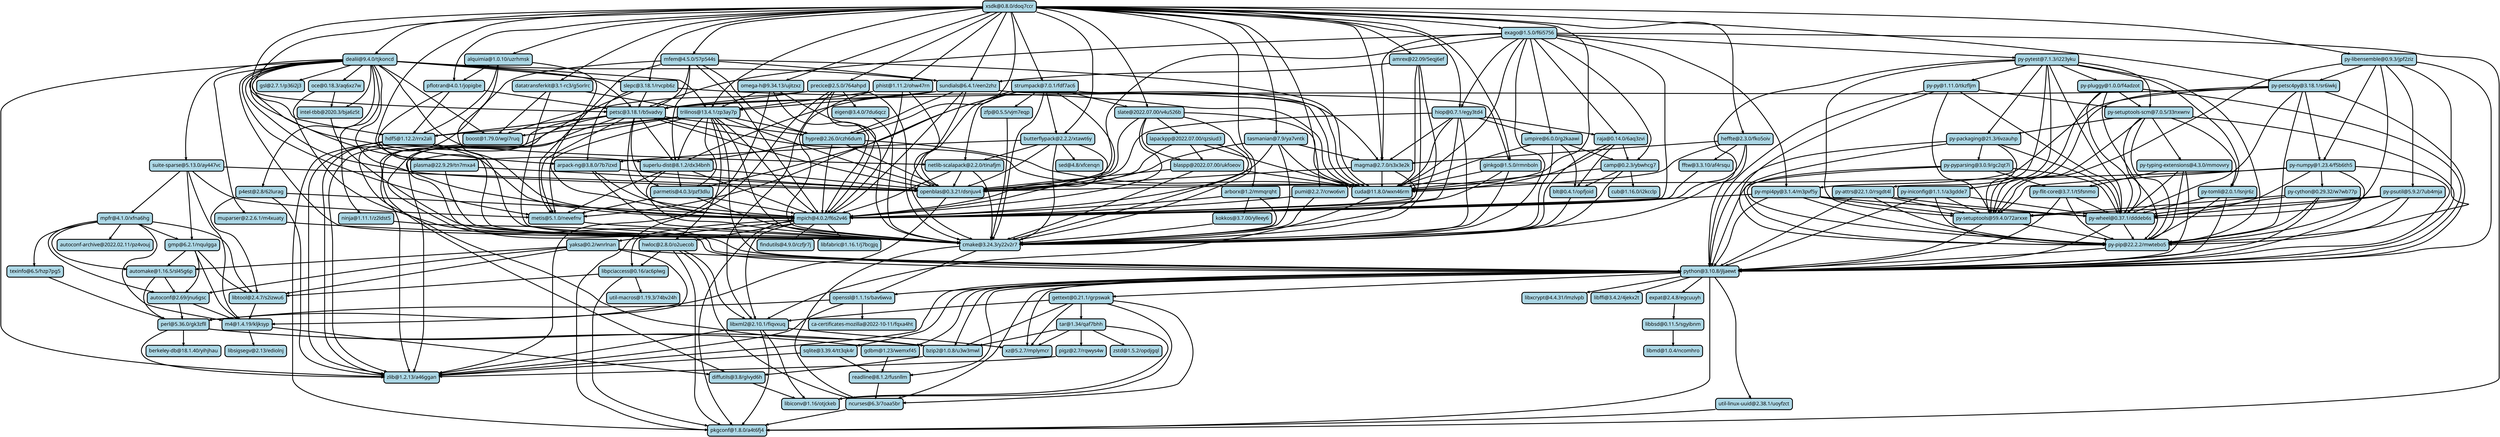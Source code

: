 digraph G {
  labelloc = "b"
  rankdir = "TB"
  ranksep = "1"
  edge[
     penwidth=4  ]
  node[
     fontname=Monaco,
     penwidth=4,
     fontsize=24,
     margin=.2,
     shape=box,
     fillcolor=lightblue,
     style="rounded,filled"  ]

  "otjckeb57x4kphyodzcouxvqokji7gqd" [label="libiconv@1.16/otjckeb"]
  "egcuuyhcb6nhpl5tuqjwkarlam65ge3z" [label="expat@2.4.8/egcuuyh"]
  "m4xuatyfdrpofs4wq3eft2vxpwsvjs2l" [label="muparser@2.2.6.1/m4xuaty"]
  "ediolnjmkhihzu6dyjds57k3uc4lj2kb" [label="libsigsegv@2.13/ediolnj"]
  "tjkoncdmyc67hpfqdtdawghvkrtkelgd" [label="dealii@9.4.0/tjkoncd"]
  "rqwys4wwauh6f5fqnz67y3treqmkhkg7" [label="pigz@2.7/rqwys4w"]
  "tinafjm2rusr4w4pcpg7mysnjhofdkqf" [label="netlib-scalapack@2.2.0/tinafjm"]
  "af4rsqucconwdofipwlh6h5fkykbqtln" [label="fftw@3.3.10/af4rsqu"]
  "s2izwu6g7etsqh45jaddgkcyucerak7n" [label="libtool@2.4.7/s2izwu6"]
  "grpswakp3ib2x7y57evlyf6vyaictb2n" [label="gettext@0.21.1/grpswak"]
  "f4adzottvwqtk2ifx52ltqjjzs3kop3h" [label="py-pluggy@1.0.0/f4adzot"]
  "wemxf45obilm6zaynstailpydcdn7uwk" [label="gdbm@1.23/wemxf45"]
  "ohw47rnijcs7x35ca62uv3xxif5djogk" [label="phist@1.11.2/ohw47rn"]
  "dddeb6san2737ivaar5xi7pxrfdpirvi" [label="py-wheel@0.37.1/dddeb6s"]
  "sgyibnmuf52j3wfk4fdy7mkj4siejp2e" [label="libbsd@0.11.5/sgyibnm"]
  "dsnjuv4ktvsdwq7c62rmiswqjagxfv6p" [label="openblas@0.3.21/dsnjuv4"]
  "nqulggaq5fv3rjuevdjtmuob6k6ss2z4" [label="gmp@6.2.1/nqulgga"]
  "sr6iwkjkbzs3laxhym3u76tsmtqnxhyf" [label="py-petsc4py@3.18.1/sr6iwkj"]
  "u3w3mwljstbs3ggbnwuthjdbptt4lkkj" [label="bzip2@1.0.8/u3w3mwl"]
  "qzsiud3mvyw5ukq5xpzeesiuziu4kxbc" [label="lapackpp@2022.07.00/qzsiud3"]
  "gc2qt7irvmrcdhr6y6itrnddr6uia5zx" [label="py-pyparsing@3.0.9/gc2qt7i"]
  "xfcenqnhhuzanjm2t7dlmc7nvk2geztv" [label="sed@4.8/xfcenqn"]
  "pzf3dluwsnfgo4iia6aduc4n4xvv3b2p" [label="parmetis@4.0.3/pzf3dlu"]
  "hzp7pg54gnzk72z7syvsbnpqjhwq7vfe" [label="texinfo@6.5/hzp7pg5"]
  "o2uecobqurq6sdqy2zuyymbjspeom2xm" [label="hwloc@2.8.0/o2uecob"]
  "pz4voujia55wj3b4dutl3jisaumhgkjh" [label="autoconf-archive@2022.02.11/pz4vouj"]
  "jnu6gsc46gmxpi7kke4utxxpi62pzeqc" [label="autoconf@2.69/jnu6gsc"]
  "fqxa4htuwr3eeri2lh7aexmupn2wy47w" [label="ca-certificates-mozilla@2022-10-11/fqxa4ht"]
  "57p544swnyxl54vqlkb3ptnhs2cn56sz" [label="mfem@4.5.0/57p544s"]
  "7ub4mjaasreq7xxujda2ycbu5e44t65n" [label="py-psutil@5.9.2/7ub4mja"]
  "bav6wvaolfadng2fvv7hhzbljy3nkf2q" [label="openssl@1.1.1s/bav6wva"]
  "zp3ay7p4no5hlc4w3ieg33zdppi3qowk" [label="trilinos@13.4.1/zp3ay7p"]
  "fdf7ac6ex6ow7yoofrhghhnny2yenct5" [label="strumpack@7.0.1/fdf7ac6"]
  "lsnjr6zfwvbpstaw3qv5wwf2aqv5r3b7" [label="py-tomli@2.0.1/lsnjr6z"]
  "7b7izxdhmob5orle24koyfztwmf6syna" [label="arpack-ng@3.8.0/7b7izxd"]
  "mmqrqhtw2t7pqy4cocwq2gjmwwz2uiim" [label="arborx@1.2/mmqrqht"]
  "f6s2v46jxmccgxcua42jo3rhm75nlstk" [label="mpich@4.0.2/f6s2v46"]
  "ay447vcv5h2ok55bvqszwn3fu536vwdr" [label="suite-sparse@5.13.0/ay447vc"]
  "7oaa5brgnainifpmwgay44otgv2h7jgx" [label="ncurses@6.3/7oaa5br"]
  "uoyfzctehenkcu52wzz7uzf2ukivnqxv" [label="util-linux-uuid@2.38.1/uoyfzct"]
  "y22v2r7feijbxjl3p5q7ynawswelto5g" [label="cmake@3.24.3/y22v2r7"]
  "mwtebo5hd7fig5dnkckvwyswvypgnoks" [label="py-pip@22.2.2/mwtebo5"]
  "gk3zfllofarhfyl2tqpp7btnd75nsq3g" [label="perl@5.36.0/gk3zfll"]
  "tkzfljmpvzgeneoevvzmkayvqqkifzv5" [label="py-py@1.11.0/tkzfljm"]
  "aq6xz7wxhfkgoex77zebnwdi5hlqfdzy" [label="oce@0.18.3/aq6xz7w"]
  "tn7mxa4ogga22r5pdkfkwxyf76c2274d" [label="plasma@22.9.29/tn7mxa4"]
  "jpf2zizn4umn4d44qjs7bj2z6ilfos7v" [label="py-libensemble@0.9.3/jpf2ziz"]
  "glvyd6hysy52vm7wcyucdhus4ry7zyh2" [label="diffutils@3.8/glvyd6h"]
  "m3pvf5ygjrdmqxjip5bleeuir67vwq46" [label="py-mpi4py@3.1.4/m3pvf5y"]
  "egy3td4qx4qnsbwir5yvazxkkqjgpwua" [label="hiop@0.7.1/egy3td4"]
  "g2kaawi3ieg4om6o5k327yo3dhtz3t7k" [label="umpire@6.0.0/g2kaawi"]
  "czfjr7jgjicrl666e3ib2fnth24vocm6" [label="findutils@4.9.0/czfjr7j"]
  "crwo6vn7gqzyckv7eyhhzp5lqxhwvkk7" [label="pumi@2.2.7/crwo6vn"]
  "i2kcclpxngwq76jfz5e43pjhkgaczaie" [label="cub@1.16.0/i2kcclp"]
  "tt3qk4rghpm23a5pyxdzo5az3wrp5dqn" [label="sqlite@3.39.4/tt3qk4r"]
  "v4u526bavthnegryyn6kt5mdftcgw6ac" [label="slate@2022.07.00/v4u526b"]
  "dx34bnhnkyprue5horheiy6q2xsqghyb" [label="superlu-dist@8.1.2/dx34bnh"]
  "a4t6fj4gvhmcgfzwwrmcpwg6r3oanozn" [label="pkgconf@1.8.0/a4t6fj4"]
  "6vzauhpn2kjzcmsgfulntxk57uvlvtl5" [label="py-packaging@21.3/6vzauhp"]
  "33nxwnvlmrmn3jg7q6qu7v2h4ycroohp" [label="py-setuptools-scm@7.0.5/33nxwnv"]
  "b5vadvygp6kekfotwyl4vdprxg4dnj2c" [label="petsc@3.18.1/b5vadvy"]
  "764ahpdceshnoxtyenbbdbl4povllikq" [label="precice@2.5.0/764ahpd"]
  "rvcpb6zauu5hvv6s7xxvsopiu5wmnmzt" [label="slepc@3.18.1/rvcpb6z"]
  "ya7vntkdnuxbprkfcz4urkgui4xdffeh" [label="tasmanian@7.9/ya7vntk"]
  "jopigbeftywi6sm7hhddwyt5bhxcij57" [label="pflotran@4.0.1/jopigbe"]
  "6aq3zvi6fpth2c4f5mbg6g3lcpkamogb" [label="raja@0.14.0/6aq3zvi"]
  "uzrhmskstadvcilyhn3f3nbr7itgwyd2" [label="alquimia@1.0.10/uzrhmsk"]
  "62luragpe4lr75gpv5gmsphts57xe3ws" [label="p4est@2.8/62lurag"]
  "ncomhrodpdul4dm64o6b7426fhmc2u64" [label="libmd@1.0.4/ncomhro"]
  "czh6dumnozhir7hl3qygoemgtnovg2u3" [label="hypre@2.26.0/czh6dum"]
  "f6i5756gboxgaiajtwynq2y6kfcsl7qy" [label="exago@1.5.0/f6i5756"]
  "opfjoidjkgkhjkkwh7fnrf5fwj2jfxoc" [label="blt@0.4.1/opfjoid"]
  "wxn46rmaz2ojofzahueotog4gfc5tcoe" [label="cuda@11.8.0/wxn46rm"]
  "bja6z5tby6s7yc4jx4isgjuy6qlgjvvq" [label="intel-tbb@2020.3/bja6z5t"]
  "rsgdt4lhohpu4orztmneipizxx4vlnpu" [label="py-attrs@22.1.0/rsgdt4l"]
  "vjm7eqpanx6hl6md2rqnphawevqz47ot" [label="zfp@0.5.5/vjm7eqp"]
  "kljksypkiuydzpqkl6ema4qhxpkgef32" [label="m4@1.4.19/kljksyp"]
  "doq7ccrtqjkwza4imwrgryrtj3ftjler" [label="xsdk@0.8.0/doq7ccr"]
  "mplymcrel54s7i2kqxfp2jr6p3za7juv" [label="xz@5.2.7/mplymcr"]
  "j7bcgjqtrpjzvxi54itnzozcvdilncjx" [label="libfabric@1.16.1/j7bcgjq"]
  "qaf7bhhihdc6yadtw3vsyzy4vj4sxeya" [label="tar@1.34/qaf7bhh"]
  "opdjgqlbfwstpkrjtonz6gqko6dcjujs" [label="zstd@1.5.2/opdjgql"]
  "ybwhcg74rbxr34rr6vlydaubc3ht7gam" [label="camp@0.2.3/ybwhcg7"]
  "p36i2j3mletsb7wbunlwo4dwsvfyblzn" [label="gsl@2.7.1/p36i2j3"]
  "7du6qczziedkckuagiqbjhfv3mmtcjax" [label="eigen@3.4.0/7du6qcz"]
  "een2zhzq3id7l45ywstclcy3jik4qhp2" [label="sundials@6.4.1/een2zhz"]
  "a3gdde7g2gd5kw33ykjzkgdeq2p2rme3" [label="py-iniconfig@1.1.1/a3gdde7"]
  "ujitzxzghmewxmyvdtcazrjsuxdrzrrh" [label="omega-h@9.34.13/ujitzxz"]
  "5eqj6efqoypr7hyvknhp4undxxufrs5z" [label="amrex@22.09/5eqj6ef"]
  "fusnllm6gihbd3zmipgomt7uxila6cic" [label="readline@8.1.2/fusnllm"]
  "ylleey6fvgnutnweepefu664ne2htwcu" [label="kokkos@3.7.00/ylleey6"]
  "74bv24hlueq6j2tq52zre4smmv66n4bt" [label="util-macros@1.19.3/74bv24h"]
  "z2ldst5dflmui5piqkgncqxfknczaifb" [label="ninja@1.11.1/z2ldst5"]
  "s3x3e2kiscal6es2wognmoqmygdhwkla" [label="magma@2.7.0/s3x3e2k"]
  "72arxxe5oyy5ekov4qvqavxc3ckjpfti" [label="py-setuptools@59.4.0/72arxxe"]
  "a46gganu6rrg7kcrvfle4eext3lu4wt7" [label="zlib@1.2.13/a46ggan"]
  "mmovvryl4tbuf5li7hj4ixzpjish3edq" [label="py-typing-extensions@4.3.0/mmovvry"]
  "w7wb77pxgnxkt2b3kdihl4b2bqfwbiax" [label="py-cython@0.29.32/w7wb77p"]
  "ukfoeovqyit2k34m6gqspcsornlud6b7" [label="blaspp@2022.07.00/ukfoeov"]
  "wgi7ruqge2dclb3jhkhflq6wywz63lvg" [label="boost@1.79.0/wgi7ruq"]
  "rrx2alicuwjtqyd76tt2mwjbcmvnzxws" [label="hdf5@1.12.2/rrx2ali"]
  "lmzlvpbn5dvb66vreabfglo2ycohdotk" [label="libxcrypt@4.4.31/lmzlvpb"]
  "xtawt6y76jjjstu2bybds4hdub3revsa" [label="butterflypack@2.2.2/xtawt6y"]
  "fko5oiven26akso3f3orpja45t7dwbrh" [label="heffte@2.3.0/fko5oiv"]
  "sl45g6pnx6ja47bvgwammgfyxoyv427t" [label="automake@1.16.5/sl45g6p"]
  "nevefnvutgby3rgzcnijkfqh4igj3pyy" [label="metis@5.1.0/nevefnv"]
  "ac6plwgkya64hgqx5mday4kp3f43z76l" [label="libpciaccess@0.16/ac6plwg"]
  "wnrlnanbknlwxopljjhvxkewoydgmjb5" [label="yaksa@0.2/wnrlnan"]
  "t5fsnmo45hnhp2t322ntepjhwwb2jpvf" [label="py-flit-core@3.7.1/t5fsnmo"]
  "jljaewtrjrjiirhupkpikievx7gwtf77" [label="python@3.10.8/jljaewt"]
  "4jekx2tn4o5hl76wsrk5bqw7mukq4mic" [label="libffi@3.4.2/4jekx2t"]
  "i223ykuwsqde6qrtum3rbbgakmuwgtl3" [label="py-pytest@7.1.3/i223yku"]
  "xfna6hghybs5ha5ac35aqyrorub4wcua" [label="mpfr@4.1.0/xfna6hg"]
  "yihjhauttinarmihgw5w4ixfpbwmtm7d" [label="berkeley-db@18.1.40/yihjhau"]
  "g5orlrchwk7lxvc3dizixtbf6ub6gqx6" [label="datatransferkit@3.1-rc3/g5orlrc"]
  "f5b6th5qqeboucmej4ktvzwkhc4pfkbf" [label="py-numpy@1.23.4/f5b6th5"]
  "fiqvxuq2netiixohihie5gw7bqrzjur7" [label="libxml2@2.10.1/fiqvxuq"]
  "rmnbolntlztp2h2y54yhunxhym6hrkst" [label="ginkgo@1.5.0/rmnboln"]

  "f6i5756gboxgaiajtwynq2y6kfcsl7qy" -> "m3pvf5ygjrdmqxjip5bleeuir67vwq46"
  "jljaewtrjrjiirhupkpikievx7gwtf77" -> "4jekx2tn4o5hl76wsrk5bqw7mukq4mic"
  "f6i5756gboxgaiajtwynq2y6kfcsl7qy" -> "egy3td4qx4qnsbwir5yvazxkkqjgpwua"
  "czh6dumnozhir7hl3qygoemgtnovg2u3" -> "wxn46rmaz2ojofzahueotog4gfc5tcoe"
  "a3gdde7g2gd5kw33ykjzkgdeq2p2rme3" -> "mwtebo5hd7fig5dnkckvwyswvypgnoks"
  "pzf3dluwsnfgo4iia6aduc4n4xvv3b2p" -> "y22v2r7feijbxjl3p5q7ynawswelto5g"
  "xfna6hghybs5ha5ac35aqyrorub4wcua" -> "sl45g6pnx6ja47bvgwammgfyxoyv427t"
  "tjkoncdmyc67hpfqdtdawghvkrtkelgd" -> "ay447vcv5h2ok55bvqszwn3fu536vwdr"
  "aq6xz7wxhfkgoex77zebnwdi5hlqfdzy" -> "bja6z5tby6s7yc4jx4isgjuy6qlgjvvq"
  "xtawt6y76jjjstu2bybds4hdub3revsa" -> "y22v2r7feijbxjl3p5q7ynawswelto5g"
  "uzrhmskstadvcilyhn3f3nbr7itgwyd2" -> "y22v2r7feijbxjl3p5q7ynawswelto5g"
  "b5vadvygp6kekfotwyl4vdprxg4dnj2c" -> "pzf3dluwsnfgo4iia6aduc4n4xvv3b2p"
  "f5b6th5qqeboucmej4ktvzwkhc4pfkbf" -> "72arxxe5oyy5ekov4qvqavxc3ckjpfti"
  "f6i5756gboxgaiajtwynq2y6kfcsl7qy" -> "y22v2r7feijbxjl3p5q7ynawswelto5g"
  "ohw47rnijcs7x35ca62uv3xxif5djogk" -> "y22v2r7feijbxjl3p5q7ynawswelto5g"
  "57p544swnyxl54vqlkb3ptnhs2cn56sz" -> "dx34bnhnkyprue5horheiy6q2xsqghyb"
  "o2uecobqurq6sdqy2zuyymbjspeom2xm" -> "fiqvxuq2netiixohihie5gw7bqrzjur7"
  "f5b6th5qqeboucmej4ktvzwkhc4pfkbf" -> "dddeb6san2737ivaar5xi7pxrfdpirvi"
  "jljaewtrjrjiirhupkpikievx7gwtf77" -> "7oaa5brgnainifpmwgay44otgv2h7jgx"
  "tinafjm2rusr4w4pcpg7mysnjhofdkqf" -> "y22v2r7feijbxjl3p5q7ynawswelto5g"
  "62luragpe4lr75gpv5gmsphts57xe3ws" -> "f6s2v46jxmccgxcua42jo3rhm75nlstk"
  "glvyd6hysy52vm7wcyucdhus4ry7zyh2" -> "otjckeb57x4kphyodzcouxvqokji7gqd"
  "m4xuatyfdrpofs4wq3eft2vxpwsvjs2l" -> "y22v2r7feijbxjl3p5q7ynawswelto5g"
  "uoyfzctehenkcu52wzz7uzf2ukivnqxv" -> "a4t6fj4gvhmcgfzwwrmcpwg6r3oanozn"
  "rrx2alicuwjtqyd76tt2mwjbcmvnzxws" -> "f6s2v46jxmccgxcua42jo3rhm75nlstk"
  "jljaewtrjrjiirhupkpikievx7gwtf77" -> "u3w3mwljstbs3ggbnwuthjdbptt4lkkj"
  "bav6wvaolfadng2fvv7hhzbljy3nkf2q" -> "gk3zfllofarhfyl2tqpp7btnd75nsq3g"
  "f6i5756gboxgaiajtwynq2y6kfcsl7qy" -> "i223ykuwsqde6qrtum3rbbgakmuwgtl3"
  "rsgdt4lhohpu4orztmneipizxx4vlnpu" -> "jljaewtrjrjiirhupkpikievx7gwtf77"
  "pzf3dluwsnfgo4iia6aduc4n4xvv3b2p" -> "nevefnvutgby3rgzcnijkfqh4igj3pyy"
  "egy3td4qx4qnsbwir5yvazxkkqjgpwua" -> "f6s2v46jxmccgxcua42jo3rhm75nlstk"
  "y22v2r7feijbxjl3p5q7ynawswelto5g" -> "bav6wvaolfadng2fvv7hhzbljy3nkf2q"
  "egcuuyhcb6nhpl5tuqjwkarlam65ge3z" -> "sgyibnmuf52j3wfk4fdy7mkj4siejp2e"
  "doq7ccrtqjkwza4imwrgryrtj3ftjler" -> "s3x3e2kiscal6es2wognmoqmygdhwkla"
  "jljaewtrjrjiirhupkpikievx7gwtf77" -> "a46gganu6rrg7kcrvfle4eext3lu4wt7"
  "doq7ccrtqjkwza4imwrgryrtj3ftjler" -> "764ahpdceshnoxtyenbbdbl4povllikq"
  "rvcpb6zauu5hvv6s7xxvsopiu5wmnmzt" -> "b5vadvygp6kekfotwyl4vdprxg4dnj2c"
  "f6i5756gboxgaiajtwynq2y6kfcsl7qy" -> "dsnjuv4ktvsdwq7c62rmiswqjagxfv6p"
  "tjkoncdmyc67hpfqdtdawghvkrtkelgd" -> "y22v2r7feijbxjl3p5q7ynawswelto5g"
  "sr6iwkjkbzs3laxhym3u76tsmtqnxhyf" -> "dddeb6san2737ivaar5xi7pxrfdpirvi"
  "doq7ccrtqjkwza4imwrgryrtj3ftjler" -> "5eqj6efqoypr7hyvknhp4undxxufrs5z"
  "gc2qt7irvmrcdhr6y6itrnddr6uia5zx" -> "dddeb6san2737ivaar5xi7pxrfdpirvi"
  "57p544swnyxl54vqlkb3ptnhs2cn56sz" -> "czh6dumnozhir7hl3qygoemgtnovg2u3"
  "egy3td4qx4qnsbwir5yvazxkkqjgpwua" -> "wxn46rmaz2ojofzahueotog4gfc5tcoe"
  "tinafjm2rusr4w4pcpg7mysnjhofdkqf" -> "dsnjuv4ktvsdwq7c62rmiswqjagxfv6p"
  "ukfoeovqyit2k34m6gqspcsornlud6b7" -> "wxn46rmaz2ojofzahueotog4gfc5tcoe"
  "a3gdde7g2gd5kw33ykjzkgdeq2p2rme3" -> "dddeb6san2737ivaar5xi7pxrfdpirvi"
  "f6i5756gboxgaiajtwynq2y6kfcsl7qy" -> "6aq3zvi6fpth2c4f5mbg6g3lcpkamogb"
  "doq7ccrtqjkwza4imwrgryrtj3ftjler" -> "tn7mxa4ogga22r5pdkfkwxyf76c2274d"
  "i223ykuwsqde6qrtum3rbbgakmuwgtl3" -> "a3gdde7g2gd5kw33ykjzkgdeq2p2rme3"
  "xtawt6y76jjjstu2bybds4hdub3revsa" -> "xfcenqnhhuzanjm2t7dlmc7nvk2geztv"
  "g2kaawi3ieg4om6o5k327yo3dhtz3t7k" -> "y22v2r7feijbxjl3p5q7ynawswelto5g"
  "lsnjr6zfwvbpstaw3qv5wwf2aqv5r3b7" -> "mwtebo5hd7fig5dnkckvwyswvypgnoks"
  "sgyibnmuf52j3wfk4fdy7mkj4siejp2e" -> "ncomhrodpdul4dm64o6b7426fhmc2u64"
  "z2ldst5dflmui5piqkgncqxfknczaifb" -> "jljaewtrjrjiirhupkpikievx7gwtf77"
  "jljaewtrjrjiirhupkpikievx7gwtf77" -> "a4t6fj4gvhmcgfzwwrmcpwg6r3oanozn"
  "gc2qt7irvmrcdhr6y6itrnddr6uia5zx" -> "t5fsnmo45hnhp2t322ntepjhwwb2jpvf"
  "bav6wvaolfadng2fvv7hhzbljy3nkf2q" -> "fqxa4htuwr3eeri2lh7aexmupn2wy47w"
  "ujitzxzghmewxmyvdtcazrjsuxdrzrrh" -> "y22v2r7feijbxjl3p5q7ynawswelto5g"
  "v4u526bavthnegryyn6kt5mdftcgw6ac" -> "ukfoeovqyit2k34m6gqspcsornlud6b7"
  "tt3qk4rghpm23a5pyxdzo5az3wrp5dqn" -> "fusnllm6gihbd3zmipgomt7uxila6cic"
  "een2zhzq3id7l45ywstclcy3jik4qhp2" -> "dx34bnhnkyprue5horheiy6q2xsqghyb"
  "zp3ay7p4no5hlc4w3ieg33zdppi3qowk" -> "y22v2r7feijbxjl3p5q7ynawswelto5g"
  "qaf7bhhihdc6yadtw3vsyzy4vj4sxeya" -> "mplymcrel54s7i2kqxfp2jr6p3za7juv"
  "doq7ccrtqjkwza4imwrgryrtj3ftjler" -> "rvcpb6zauu5hvv6s7xxvsopiu5wmnmzt"
  "tjkoncdmyc67hpfqdtdawghvkrtkelgd" -> "nevefnvutgby3rgzcnijkfqh4igj3pyy"
  "tjkoncdmyc67hpfqdtdawghvkrtkelgd" -> "dsnjuv4ktvsdwq7c62rmiswqjagxfv6p"
  "jljaewtrjrjiirhupkpikievx7gwtf77" -> "bav6wvaolfadng2fvv7hhzbljy3nkf2q"
  "i223ykuwsqde6qrtum3rbbgakmuwgtl3" -> "tkzfljmpvzgeneoevvzmkayvqqkifzv5"
  "i223ykuwsqde6qrtum3rbbgakmuwgtl3" -> "lsnjr6zfwvbpstaw3qv5wwf2aqv5r3b7"
  "rmnbolntlztp2h2y54yhunxhym6hrkst" -> "y22v2r7feijbxjl3p5q7ynawswelto5g"
  "ujitzxzghmewxmyvdtcazrjsuxdrzrrh" -> "a46gganu6rrg7kcrvfle4eext3lu4wt7"
  "doq7ccrtqjkwza4imwrgryrtj3ftjler" -> "ya7vntkdnuxbprkfcz4urkgui4xdffeh"
  "rqwys4wwauh6f5fqnz67y3treqmkhkg7" -> "a46gganu6rrg7kcrvfle4eext3lu4wt7"
  "sl45g6pnx6ja47bvgwammgfyxoyv427t" -> "gk3zfllofarhfyl2tqpp7btnd75nsq3g"
  "ac6plwgkya64hgqx5mday4kp3f43z76l" -> "74bv24hlueq6j2tq52zre4smmv66n4bt"
  "rvcpb6zauu5hvv6s7xxvsopiu5wmnmzt" -> "jljaewtrjrjiirhupkpikievx7gwtf77"
  "zp3ay7p4no5hlc4w3ieg33zdppi3qowk" -> "a46gganu6rrg7kcrvfle4eext3lu4wt7"
  "fko5oiven26akso3f3orpja45t7dwbrh" -> "af4rsqucconwdofipwlh6h5fkykbqtln"
  "doq7ccrtqjkwza4imwrgryrtj3ftjler" -> "fdf7ac6ex6ow7yoofrhghhnny2yenct5"
  "mmqrqhtw2t7pqy4cocwq2gjmwwz2uiim" -> "y22v2r7feijbxjl3p5q7ynawswelto5g"
  "6vzauhpn2kjzcmsgfulntxk57uvlvtl5" -> "gc2qt7irvmrcdhr6y6itrnddr6uia5zx"
  "ya7vntkdnuxbprkfcz4urkgui4xdffeh" -> "s3x3e2kiscal6es2wognmoqmygdhwkla"
  "v4u526bavthnegryyn6kt5mdftcgw6ac" -> "y22v2r7feijbxjl3p5q7ynawswelto5g"
  "7ub4mjaasreq7xxujda2ycbu5e44t65n" -> "jljaewtrjrjiirhupkpikievx7gwtf77"
  "doq7ccrtqjkwza4imwrgryrtj3ftjler" -> "57p544swnyxl54vqlkb3ptnhs2cn56sz"
  "s3x3e2kiscal6es2wognmoqmygdhwkla" -> "wxn46rmaz2ojofzahueotog4gfc5tcoe"
  "doq7ccrtqjkwza4imwrgryrtj3ftjler" -> "zp3ay7p4no5hlc4w3ieg33zdppi3qowk"
  "jljaewtrjrjiirhupkpikievx7gwtf77" -> "tt3qk4rghpm23a5pyxdzo5az3wrp5dqn"
  "jnu6gsc46gmxpi7kke4utxxpi62pzeqc" -> "kljksypkiuydzpqkl6ema4qhxpkgef32"
  "grpswakp3ib2x7y57evlyf6vyaictb2n" -> "qaf7bhhihdc6yadtw3vsyzy4vj4sxeya"
  "b5vadvygp6kekfotwyl4vdprxg4dnj2c" -> "a46gganu6rrg7kcrvfle4eext3lu4wt7"
  "jljaewtrjrjiirhupkpikievx7gwtf77" -> "fusnllm6gihbd3zmipgomt7uxila6cic"
  "m3pvf5ygjrdmqxjip5bleeuir67vwq46" -> "mwtebo5hd7fig5dnkckvwyswvypgnoks"
  "6vzauhpn2kjzcmsgfulntxk57uvlvtl5" -> "jljaewtrjrjiirhupkpikievx7gwtf77"
  "vjm7eqpanx6hl6md2rqnphawevqz47ot" -> "y22v2r7feijbxjl3p5q7ynawswelto5g"
  "sr6iwkjkbzs3laxhym3u76tsmtqnxhyf" -> "b5vadvygp6kekfotwyl4vdprxg4dnj2c"
  "f6s2v46jxmccgxcua42jo3rhm75nlstk" -> "wnrlnanbknlwxopljjhvxkewoydgmjb5"
  "fdf7ac6ex6ow7yoofrhghhnny2yenct5" -> "v4u526bavthnegryyn6kt5mdftcgw6ac"
  "zp3ay7p4no5hlc4w3ieg33zdppi3qowk" -> "nevefnvutgby3rgzcnijkfqh4igj3pyy"
  "tn7mxa4ogga22r5pdkfkwxyf76c2274d" -> "y22v2r7feijbxjl3p5q7ynawswelto5g"
  "doq7ccrtqjkwza4imwrgryrtj3ftjler" -> "g5orlrchwk7lxvc3dizixtbf6ub6gqx6"
  "t5fsnmo45hnhp2t322ntepjhwwb2jpvf" -> "mwtebo5hd7fig5dnkckvwyswvypgnoks"
  "qzsiud3mvyw5ukq5xpzeesiuziu4kxbc" -> "y22v2r7feijbxjl3p5q7ynawswelto5g"
  "i223ykuwsqde6qrtum3rbbgakmuwgtl3" -> "jljaewtrjrjiirhupkpikievx7gwtf77"
  "tjkoncdmyc67hpfqdtdawghvkrtkelgd" -> "p36i2j3mletsb7wbunlwo4dwsvfyblzn"
  "b5vadvygp6kekfotwyl4vdprxg4dnj2c" -> "nevefnvutgby3rgzcnijkfqh4igj3pyy"
  "gk3zfllofarhfyl2tqpp7btnd75nsq3g" -> "u3w3mwljstbs3ggbnwuthjdbptt4lkkj"
  "lsnjr6zfwvbpstaw3qv5wwf2aqv5r3b7" -> "dddeb6san2737ivaar5xi7pxrfdpirvi"
  "doq7ccrtqjkwza4imwrgryrtj3ftjler" -> "een2zhzq3id7l45ywstclcy3jik4qhp2"
  "rsgdt4lhohpu4orztmneipizxx4vlnpu" -> "72arxxe5oyy5ekov4qvqavxc3ckjpfti"
  "doq7ccrtqjkwza4imwrgryrtj3ftjler" -> "wxn46rmaz2ojofzahueotog4gfc5tcoe"
  "g5orlrchwk7lxvc3dizixtbf6ub6gqx6" -> "zp3ay7p4no5hlc4w3ieg33zdppi3qowk"
  "qaf7bhhihdc6yadtw3vsyzy4vj4sxeya" -> "rqwys4wwauh6f5fqnz67y3treqmkhkg7"
  "doq7ccrtqjkwza4imwrgryrtj3ftjler" -> "tjkoncdmyc67hpfqdtdawghvkrtkelgd"
  "v4u526bavthnegryyn6kt5mdftcgw6ac" -> "dsnjuv4ktvsdwq7c62rmiswqjagxfv6p"
  "jpf2zizn4umn4d44qjs7bj2z6ilfos7v" -> "sr6iwkjkbzs3laxhym3u76tsmtqnxhyf"
  "gk3zfllofarhfyl2tqpp7btnd75nsq3g" -> "a46gganu6rrg7kcrvfle4eext3lu4wt7"
  "jopigbeftywi6sm7hhddwyt5bhxcij57" -> "b5vadvygp6kekfotwyl4vdprxg4dnj2c"
  "7ub4mjaasreq7xxujda2ycbu5e44t65n" -> "mwtebo5hd7fig5dnkckvwyswvypgnoks"
  "fiqvxuq2netiixohihie5gw7bqrzjur7" -> "a46gganu6rrg7kcrvfle4eext3lu4wt7"
  "doq7ccrtqjkwza4imwrgryrtj3ftjler" -> "jopigbeftywi6sm7hhddwyt5bhxcij57"
  "f5b6th5qqeboucmej4ktvzwkhc4pfkbf" -> "dsnjuv4ktvsdwq7c62rmiswqjagxfv6p"
  "i223ykuwsqde6qrtum3rbbgakmuwgtl3" -> "33nxwnvlmrmn3jg7q6qu7v2h4ycroohp"
  "xfna6hghybs5ha5ac35aqyrorub4wcua" -> "jnu6gsc46gmxpi7kke4utxxpi62pzeqc"
  "6vzauhpn2kjzcmsgfulntxk57uvlvtl5" -> "mwtebo5hd7fig5dnkckvwyswvypgnoks"
  "zp3ay7p4no5hlc4w3ieg33zdppi3qowk" -> "wgi7ruqge2dclb3jhkhflq6wywz63lvg"
  "sr6iwkjkbzs3laxhym3u76tsmtqnxhyf" -> "jljaewtrjrjiirhupkpikievx7gwtf77"
  "f4adzottvwqtk2ifx52ltqjjzs3kop3h" -> "jljaewtrjrjiirhupkpikievx7gwtf77"
  "tjkoncdmyc67hpfqdtdawghvkrtkelgd" -> "tinafjm2rusr4w4pcpg7mysnjhofdkqf"
  "gc2qt7irvmrcdhr6y6itrnddr6uia5zx" -> "jljaewtrjrjiirhupkpikievx7gwtf77"
  "jljaewtrjrjiirhupkpikievx7gwtf77" -> "grpswakp3ib2x7y57evlyf6vyaictb2n"
  "tn7mxa4ogga22r5pdkfkwxyf76c2274d" -> "dsnjuv4ktvsdwq7c62rmiswqjagxfv6p"
  "egy3td4qx4qnsbwir5yvazxkkqjgpwua" -> "g2kaawi3ieg4om6o5k327yo3dhtz3t7k"
  "dx34bnhnkyprue5horheiy6q2xsqghyb" -> "pzf3dluwsnfgo4iia6aduc4n4xvv3b2p"
  "zp3ay7p4no5hlc4w3ieg33zdppi3qowk" -> "dx34bnhnkyprue5horheiy6q2xsqghyb"
  "qzsiud3mvyw5ukq5xpzeesiuziu4kxbc" -> "dsnjuv4ktvsdwq7c62rmiswqjagxfv6p"
  "62luragpe4lr75gpv5gmsphts57xe3ws" -> "s2izwu6g7etsqh45jaddgkcyucerak7n"
  "wnrlnanbknlwxopljjhvxkewoydgmjb5" -> "sl45g6pnx6ja47bvgwammgfyxoyv427t"
  "tkzfljmpvzgeneoevvzmkayvqqkifzv5" -> "jljaewtrjrjiirhupkpikievx7gwtf77"
  "a3gdde7g2gd5kw33ykjzkgdeq2p2rme3" -> "jljaewtrjrjiirhupkpikievx7gwtf77"
  "doq7ccrtqjkwza4imwrgryrtj3ftjler" -> "rmnbolntlztp2h2y54yhunxhym6hrkst"
  "i223ykuwsqde6qrtum3rbbgakmuwgtl3" -> "mwtebo5hd7fig5dnkckvwyswvypgnoks"
  "5eqj6efqoypr7hyvknhp4undxxufrs5z" -> "f6s2v46jxmccgxcua42jo3rhm75nlstk"
  "fiqvxuq2netiixohihie5gw7bqrzjur7" -> "a4t6fj4gvhmcgfzwwrmcpwg6r3oanozn"
  "b5vadvygp6kekfotwyl4vdprxg4dnj2c" -> "dx34bnhnkyprue5horheiy6q2xsqghyb"
  "f4adzottvwqtk2ifx52ltqjjzs3kop3h" -> "33nxwnvlmrmn3jg7q6qu7v2h4ycroohp"
  "bja6z5tby6s7yc4jx4isgjuy6qlgjvvq" -> "y22v2r7feijbxjl3p5q7ynawswelto5g"
  "fdf7ac6ex6ow7yoofrhghhnny2yenct5" -> "tinafjm2rusr4w4pcpg7mysnjhofdkqf"
  "sr6iwkjkbzs3laxhym3u76tsmtqnxhyf" -> "f5b6th5qqeboucmej4ktvzwkhc4pfkbf"
  "czh6dumnozhir7hl3qygoemgtnovg2u3" -> "dsnjuv4ktvsdwq7c62rmiswqjagxfv6p"
  "5eqj6efqoypr7hyvknhp4undxxufrs5z" -> "een2zhzq3id7l45ywstclcy3jik4qhp2"
  "gc2qt7irvmrcdhr6y6itrnddr6uia5zx" -> "mwtebo5hd7fig5dnkckvwyswvypgnoks"
  "5eqj6efqoypr7hyvknhp4undxxufrs5z" -> "wxn46rmaz2ojofzahueotog4gfc5tcoe"
  "764ahpdceshnoxtyenbbdbl4povllikq" -> "b5vadvygp6kekfotwyl4vdprxg4dnj2c"
  "doq7ccrtqjkwza4imwrgryrtj3ftjler" -> "sr6iwkjkbzs3laxhym3u76tsmtqnxhyf"
  "rrx2alicuwjtqyd76tt2mwjbcmvnzxws" -> "y22v2r7feijbxjl3p5q7ynawswelto5g"
  "62luragpe4lr75gpv5gmsphts57xe3ws" -> "a46gganu6rrg7kcrvfle4eext3lu4wt7"
  "zp3ay7p4no5hlc4w3ieg33zdppi3qowk" -> "czh6dumnozhir7hl3qygoemgtnovg2u3"
  "7ub4mjaasreq7xxujda2ycbu5e44t65n" -> "72arxxe5oyy5ekov4qvqavxc3ckjpfti"
  "kljksypkiuydzpqkl6ema4qhxpkgef32" -> "glvyd6hysy52vm7wcyucdhus4ry7zyh2"
  "egy3td4qx4qnsbwir5yvazxkkqjgpwua" -> "y22v2r7feijbxjl3p5q7ynawswelto5g"
  "jopigbeftywi6sm7hhddwyt5bhxcij57" -> "rrx2alicuwjtqyd76tt2mwjbcmvnzxws"
  "7ub4mjaasreq7xxujda2ycbu5e44t65n" -> "dddeb6san2737ivaar5xi7pxrfdpirvi"
  "f6i5756gboxgaiajtwynq2y6kfcsl7qy" -> "f6s2v46jxmccgxcua42jo3rhm75nlstk"
  "rrx2alicuwjtqyd76tt2mwjbcmvnzxws" -> "a46gganu6rrg7kcrvfle4eext3lu4wt7"
  "tkzfljmpvzgeneoevvzmkayvqqkifzv5" -> "mwtebo5hd7fig5dnkckvwyswvypgnoks"
  "6vzauhpn2kjzcmsgfulntxk57uvlvtl5" -> "72arxxe5oyy5ekov4qvqavxc3ckjpfti"
  "tjkoncdmyc67hpfqdtdawghvkrtkelgd" -> "rvcpb6zauu5hvv6s7xxvsopiu5wmnmzt"
  "jnu6gsc46gmxpi7kke4utxxpi62pzeqc" -> "gk3zfllofarhfyl2tqpp7btnd75nsq3g"
  "dsnjuv4ktvsdwq7c62rmiswqjagxfv6p" -> "gk3zfllofarhfyl2tqpp7btnd75nsq3g"
  "een2zhzq3id7l45ywstclcy3jik4qhp2" -> "y22v2r7feijbxjl3p5q7ynawswelto5g"
  "b5vadvygp6kekfotwyl4vdprxg4dnj2c" -> "czh6dumnozhir7hl3qygoemgtnovg2u3"
  "ukfoeovqyit2k34m6gqspcsornlud6b7" -> "y22v2r7feijbxjl3p5q7ynawswelto5g"
  "wnrlnanbknlwxopljjhvxkewoydgmjb5" -> "jljaewtrjrjiirhupkpikievx7gwtf77"
  "6vzauhpn2kjzcmsgfulntxk57uvlvtl5" -> "dddeb6san2737ivaar5xi7pxrfdpirvi"
  "tjkoncdmyc67hpfqdtdawghvkrtkelgd" -> "bja6z5tby6s7yc4jx4isgjuy6qlgjvvq"
  "ay447vcv5h2ok55bvqszwn3fu536vwdr" -> "nqulggaq5fv3rjuevdjtmuob6k6ss2z4"
  "grpswakp3ib2x7y57evlyf6vyaictb2n" -> "7oaa5brgnainifpmwgay44otgv2h7jgx"
  "jopigbeftywi6sm7hhddwyt5bhxcij57" -> "f6s2v46jxmccgxcua42jo3rhm75nlstk"
  "f6i5756gboxgaiajtwynq2y6kfcsl7qy" -> "wxn46rmaz2ojofzahueotog4gfc5tcoe"
  "i223ykuwsqde6qrtum3rbbgakmuwgtl3" -> "72arxxe5oyy5ekov4qvqavxc3ckjpfti"
  "xfna6hghybs5ha5ac35aqyrorub4wcua" -> "s2izwu6g7etsqh45jaddgkcyucerak7n"
  "grpswakp3ib2x7y57evlyf6vyaictb2n" -> "u3w3mwljstbs3ggbnwuthjdbptt4lkkj"
  "czh6dumnozhir7hl3qygoemgtnovg2u3" -> "dx34bnhnkyprue5horheiy6q2xsqghyb"
  "doq7ccrtqjkwza4imwrgryrtj3ftjler" -> "mmqrqhtw2t7pqy4cocwq2gjmwwz2uiim"
  "tjkoncdmyc67hpfqdtdawghvkrtkelgd" -> "rrx2alicuwjtqyd76tt2mwjbcmvnzxws"
  "i223ykuwsqde6qrtum3rbbgakmuwgtl3" -> "dddeb6san2737ivaar5xi7pxrfdpirvi"
  "6aq3zvi6fpth2c4f5mbg6g3lcpkamogb" -> "ybwhcg74rbxr34rr6vlydaubc3ht7gam"
  "tjkoncdmyc67hpfqdtdawghvkrtkelgd" -> "zp3ay7p4no5hlc4w3ieg33zdppi3qowk"
  "lsnjr6zfwvbpstaw3qv5wwf2aqv5r3b7" -> "jljaewtrjrjiirhupkpikievx7gwtf77"
  "jpf2zizn4umn4d44qjs7bj2z6ilfos7v" -> "jljaewtrjrjiirhupkpikievx7gwtf77"
  "rrx2alicuwjtqyd76tt2mwjbcmvnzxws" -> "a4t6fj4gvhmcgfzwwrmcpwg6r3oanozn"
  "7b7izxdhmob5orle24koyfztwmf6syna" -> "f6s2v46jxmccgxcua42jo3rhm75nlstk"
  "tjkoncdmyc67hpfqdtdawghvkrtkelgd" -> "f6s2v46jxmccgxcua42jo3rhm75nlstk"
  "ay447vcv5h2ok55bvqszwn3fu536vwdr" -> "kljksypkiuydzpqkl6ema4qhxpkgef32"
  "fusnllm6gihbd3zmipgomt7uxila6cic" -> "7oaa5brgnainifpmwgay44otgv2h7jgx"
  "ukfoeovqyit2k34m6gqspcsornlud6b7" -> "dsnjuv4ktvsdwq7c62rmiswqjagxfv6p"
  "doq7ccrtqjkwza4imwrgryrtj3ftjler" -> "b5vadvygp6kekfotwyl4vdprxg4dnj2c"
  "grpswakp3ib2x7y57evlyf6vyaictb2n" -> "otjckeb57x4kphyodzcouxvqokji7gqd"
  "wxn46rmaz2ojofzahueotog4gfc5tcoe" -> "fiqvxuq2netiixohihie5gw7bqrzjur7"
  "mmovvryl4tbuf5li7hj4ixzpjish3edq" -> "jljaewtrjrjiirhupkpikievx7gwtf77"
  "xtawt6y76jjjstu2bybds4hdub3revsa" -> "dsnjuv4ktvsdwq7c62rmiswqjagxfv6p"
  "f4adzottvwqtk2ifx52ltqjjzs3kop3h" -> "72arxxe5oyy5ekov4qvqavxc3ckjpfti"
  "dx34bnhnkyprue5horheiy6q2xsqghyb" -> "y22v2r7feijbxjl3p5q7ynawswelto5g"
  "f6i5756gboxgaiajtwynq2y6kfcsl7qy" -> "ybwhcg74rbxr34rr6vlydaubc3ht7gam"
  "w7wb77pxgnxkt2b3kdihl4b2bqfwbiax" -> "jljaewtrjrjiirhupkpikievx7gwtf77"
  "33nxwnvlmrmn3jg7q6qu7v2h4ycroohp" -> "6vzauhpn2kjzcmsgfulntxk57uvlvtl5"
  "mmqrqhtw2t7pqy4cocwq2gjmwwz2uiim" -> "ylleey6fvgnutnweepefu664ne2htwcu"
  "f6s2v46jxmccgxcua42jo3rhm75nlstk" -> "ac6plwgkya64hgqx5mday4kp3f43z76l"
  "tjkoncdmyc67hpfqdtdawghvkrtkelgd" -> "een2zhzq3id7l45ywstclcy3jik4qhp2"
  "sr6iwkjkbzs3laxhym3u76tsmtqnxhyf" -> "72arxxe5oyy5ekov4qvqavxc3ckjpfti"
  "nqulggaq5fv3rjuevdjtmuob6k6ss2z4" -> "kljksypkiuydzpqkl6ema4qhxpkgef32"
  "6aq3zvi6fpth2c4f5mbg6g3lcpkamogb" -> "opfjoidjkgkhjkkwh7fnrf5fwj2jfxoc"
  "f4adzottvwqtk2ifx52ltqjjzs3kop3h" -> "dddeb6san2737ivaar5xi7pxrfdpirvi"
  "f6s2v46jxmccgxcua42jo3rhm75nlstk" -> "czfjr7jgjicrl666e3ib2fnth24vocm6"
  "ujitzxzghmewxmyvdtcazrjsuxdrzrrh" -> "zp3ay7p4no5hlc4w3ieg33zdppi3qowk"
  "ohw47rnijcs7x35ca62uv3xxif5djogk" -> "dsnjuv4ktvsdwq7c62rmiswqjagxfv6p"
  "tkzfljmpvzgeneoevvzmkayvqqkifzv5" -> "72arxxe5oyy5ekov4qvqavxc3ckjpfti"
  "a3gdde7g2gd5kw33ykjzkgdeq2p2rme3" -> "72arxxe5oyy5ekov4qvqavxc3ckjpfti"
  "33nxwnvlmrmn3jg7q6qu7v2h4ycroohp" -> "mwtebo5hd7fig5dnkckvwyswvypgnoks"
  "jpf2zizn4umn4d44qjs7bj2z6ilfos7v" -> "f5b6th5qqeboucmej4ktvzwkhc4pfkbf"
  "764ahpdceshnoxtyenbbdbl4povllikq" -> "f6s2v46jxmccgxcua42jo3rhm75nlstk"
  "nqulggaq5fv3rjuevdjtmuob6k6ss2z4" -> "sl45g6pnx6ja47bvgwammgfyxoyv427t"
  "fdf7ac6ex6ow7yoofrhghhnny2yenct5" -> "f6s2v46jxmccgxcua42jo3rhm75nlstk"
  "tkzfljmpvzgeneoevvzmkayvqqkifzv5" -> "dddeb6san2737ivaar5xi7pxrfdpirvi"
  "tjkoncdmyc67hpfqdtdawghvkrtkelgd" -> "7b7izxdhmob5orle24koyfztwmf6syna"
  "ybwhcg74rbxr34rr6vlydaubc3ht7gam" -> "y22v2r7feijbxjl3p5q7ynawswelto5g"
  "u3w3mwljstbs3ggbnwuthjdbptt4lkkj" -> "glvyd6hysy52vm7wcyucdhus4ry7zyh2"
  "m3pvf5ygjrdmqxjip5bleeuir67vwq46" -> "jljaewtrjrjiirhupkpikievx7gwtf77"
  "zp3ay7p4no5hlc4w3ieg33zdppi3qowk" -> "o2uecobqurq6sdqy2zuyymbjspeom2xm"
  "crwo6vn7gqzyckv7eyhhzp5lqxhwvkk7" -> "f6s2v46jxmccgxcua42jo3rhm75nlstk"
  "jpf2zizn4umn4d44qjs7bj2z6ilfos7v" -> "mwtebo5hd7fig5dnkckvwyswvypgnoks"
  "dx34bnhnkyprue5horheiy6q2xsqghyb" -> "nevefnvutgby3rgzcnijkfqh4igj3pyy"
  "fdf7ac6ex6ow7yoofrhghhnny2yenct5" -> "wxn46rmaz2ojofzahueotog4gfc5tcoe"
  "nqulggaq5fv3rjuevdjtmuob6k6ss2z4" -> "s2izwu6g7etsqh45jaddgkcyucerak7n"
  "dx34bnhnkyprue5horheiy6q2xsqghyb" -> "dsnjuv4ktvsdwq7c62rmiswqjagxfv6p"
  "dddeb6san2737ivaar5xi7pxrfdpirvi" -> "jljaewtrjrjiirhupkpikievx7gwtf77"
  "72arxxe5oyy5ekov4qvqavxc3ckjpfti" -> "mwtebo5hd7fig5dnkckvwyswvypgnoks"
  "t5fsnmo45hnhp2t322ntepjhwwb2jpvf" -> "jljaewtrjrjiirhupkpikievx7gwtf77"
  "jljaewtrjrjiirhupkpikievx7gwtf77" -> "uoyfzctehenkcu52wzz7uzf2ukivnqxv"
  "mmovvryl4tbuf5li7hj4ixzpjish3edq" -> "mwtebo5hd7fig5dnkckvwyswvypgnoks"
  "fko5oiven26akso3f3orpja45t7dwbrh" -> "s3x3e2kiscal6es2wognmoqmygdhwkla"
  "qaf7bhhihdc6yadtw3vsyzy4vj4sxeya" -> "opdjgqlbfwstpkrjtonz6gqko6dcjujs"
  "v4u526bavthnegryyn6kt5mdftcgw6ac" -> "qzsiud3mvyw5ukq5xpzeesiuziu4kxbc"
  "w7wb77pxgnxkt2b3kdihl4b2bqfwbiax" -> "mwtebo5hd7fig5dnkckvwyswvypgnoks"
  "f5b6th5qqeboucmej4ktvzwkhc4pfkbf" -> "w7wb77pxgnxkt2b3kdihl4b2bqfwbiax"
  "g2kaawi3ieg4om6o5k327yo3dhtz3t7k" -> "ybwhcg74rbxr34rr6vlydaubc3ht7gam"
  "m3pvf5ygjrdmqxjip5bleeuir67vwq46" -> "f6s2v46jxmccgxcua42jo3rhm75nlstk"
  "g5orlrchwk7lxvc3dizixtbf6ub6gqx6" -> "y22v2r7feijbxjl3p5q7ynawswelto5g"
  "doq7ccrtqjkwza4imwrgryrtj3ftjler" -> "ujitzxzghmewxmyvdtcazrjsuxdrzrrh"
  "wemxf45obilm6zaynstailpydcdn7uwk" -> "fusnllm6gihbd3zmipgomt7uxila6cic"
  "doq7ccrtqjkwza4imwrgryrtj3ftjler" -> "fko5oiven26akso3f3orpja45t7dwbrh"
  "f5b6th5qqeboucmej4ktvzwkhc4pfkbf" -> "mwtebo5hd7fig5dnkckvwyswvypgnoks"
  "wnrlnanbknlwxopljjhvxkewoydgmjb5" -> "jnu6gsc46gmxpi7kke4utxxpi62pzeqc"
  "ybwhcg74rbxr34rr6vlydaubc3ht7gam" -> "i2kcclpxngwq76jfz5e43pjhkgaczaie"
  "xtawt6y76jjjstu2bybds4hdub3revsa" -> "tinafjm2rusr4w4pcpg7mysnjhofdkqf"
  "s2izwu6g7etsqh45jaddgkcyucerak7n" -> "kljksypkiuydzpqkl6ema4qhxpkgef32"
  "qaf7bhhihdc6yadtw3vsyzy4vj4sxeya" -> "u3w3mwljstbs3ggbnwuthjdbptt4lkkj"
  "een2zhzq3id7l45ywstclcy3jik4qhp2" -> "czh6dumnozhir7hl3qygoemgtnovg2u3"
  "f6s2v46jxmccgxcua42jo3rhm75nlstk" -> "a4t6fj4gvhmcgfzwwrmcpwg6r3oanozn"
  "een2zhzq3id7l45ywstclcy3jik4qhp2" -> "s3x3e2kiscal6es2wognmoqmygdhwkla"
  "33nxwnvlmrmn3jg7q6qu7v2h4ycroohp" -> "dddeb6san2737ivaar5xi7pxrfdpirvi"
  "zp3ay7p4no5hlc4w3ieg33zdppi3qowk" -> "dsnjuv4ktvsdwq7c62rmiswqjagxfv6p"
  "f6i5756gboxgaiajtwynq2y6kfcsl7qy" -> "g2kaawi3ieg4om6o5k327yo3dhtz3t7k"
  "dddeb6san2737ivaar5xi7pxrfdpirvi" -> "mwtebo5hd7fig5dnkckvwyswvypgnoks"
  "g2kaawi3ieg4om6o5k327yo3dhtz3t7k" -> "opfjoidjkgkhjkkwh7fnrf5fwj2jfxoc"
  "qzsiud3mvyw5ukq5xpzeesiuziu4kxbc" -> "wxn46rmaz2ojofzahueotog4gfc5tcoe"
  "jpf2zizn4umn4d44qjs7bj2z6ilfos7v" -> "72arxxe5oyy5ekov4qvqavxc3ckjpfti"
  "sr6iwkjkbzs3laxhym3u76tsmtqnxhyf" -> "m3pvf5ygjrdmqxjip5bleeuir67vwq46"
  "f6i5756gboxgaiajtwynq2y6kfcsl7qy" -> "b5vadvygp6kekfotwyl4vdprxg4dnj2c"
  "grpswakp3ib2x7y57evlyf6vyaictb2n" -> "fiqvxuq2netiixohihie5gw7bqrzjur7"
  "f6i5756gboxgaiajtwynq2y6kfcsl7qy" -> "s3x3e2kiscal6es2wognmoqmygdhwkla"
  "i223ykuwsqde6qrtum3rbbgakmuwgtl3" -> "rsgdt4lhohpu4orztmneipizxx4vlnpu"
  "5eqj6efqoypr7hyvknhp4undxxufrs5z" -> "y22v2r7feijbxjl3p5q7ynawswelto5g"
  "b5vadvygp6kekfotwyl4vdprxg4dnj2c" -> "dsnjuv4ktvsdwq7c62rmiswqjagxfv6p"
  "ya7vntkdnuxbprkfcz4urkgui4xdffeh" -> "y22v2r7feijbxjl3p5q7ynawswelto5g"
  "57p544swnyxl54vqlkb3ptnhs2cn56sz" -> "f6s2v46jxmccgxcua42jo3rhm75nlstk"
  "jpf2zizn4umn4d44qjs7bj2z6ilfos7v" -> "dddeb6san2737ivaar5xi7pxrfdpirvi"
  "fdf7ac6ex6ow7yoofrhghhnny2yenct5" -> "vjm7eqpanx6hl6md2rqnphawevqz47ot"
  "qaf7bhhihdc6yadtw3vsyzy4vj4sxeya" -> "otjckeb57x4kphyodzcouxvqokji7gqd"
  "mwtebo5hd7fig5dnkckvwyswvypgnoks" -> "jljaewtrjrjiirhupkpikievx7gwtf77"
  "fdf7ac6ex6ow7yoofrhghhnny2yenct5" -> "pzf3dluwsnfgo4iia6aduc4n4xvv3b2p"
  "xfna6hghybs5ha5ac35aqyrorub4wcua" -> "hzp7pg54gnzk72z7syvsbnpqjhwq7vfe"
  "i223ykuwsqde6qrtum3rbbgakmuwgtl3" -> "f4adzottvwqtk2ifx52ltqjjzs3kop3h"
  "57p544swnyxl54vqlkb3ptnhs2cn56sz" -> "een2zhzq3id7l45ywstclcy3jik4qhp2"
  "w7wb77pxgnxkt2b3kdihl4b2bqfwbiax" -> "72arxxe5oyy5ekov4qvqavxc3ckjpfti"
  "doq7ccrtqjkwza4imwrgryrtj3ftjler" -> "f6i5756gboxgaiajtwynq2y6kfcsl7qy"
  "mmovvryl4tbuf5li7hj4ixzpjish3edq" -> "dddeb6san2737ivaar5xi7pxrfdpirvi"
  "57p544swnyxl54vqlkb3ptnhs2cn56sz" -> "wxn46rmaz2ojofzahueotog4gfc5tcoe"
  "jljaewtrjrjiirhupkpikievx7gwtf77" -> "mplymcrel54s7i2kqxfp2jr6p3za7juv"
  "gk3zfllofarhfyl2tqpp7btnd75nsq3g" -> "yihjhauttinarmihgw5w4ixfpbwmtm7d"
  "w7wb77pxgnxkt2b3kdihl4b2bqfwbiax" -> "dddeb6san2737ivaar5xi7pxrfdpirvi"
  "hzp7pg54gnzk72z7syvsbnpqjhwq7vfe" -> "gk3zfllofarhfyl2tqpp7btnd75nsq3g"
  "33nxwnvlmrmn3jg7q6qu7v2h4ycroohp" -> "mmovvryl4tbuf5li7hj4ixzpjish3edq"
  "wnrlnanbknlwxopljjhvxkewoydgmjb5" -> "kljksypkiuydzpqkl6ema4qhxpkgef32"
  "doq7ccrtqjkwza4imwrgryrtj3ftjler" -> "dx34bnhnkyprue5horheiy6q2xsqghyb"
  "sl45g6pnx6ja47bvgwammgfyxoyv427t" -> "jnu6gsc46gmxpi7kke4utxxpi62pzeqc"
  "7oaa5brgnainifpmwgay44otgv2h7jgx" -> "a4t6fj4gvhmcgfzwwrmcpwg6r3oanozn"
  "6aq3zvi6fpth2c4f5mbg6g3lcpkamogb" -> "y22v2r7feijbxjl3p5q7ynawswelto5g"
  "doq7ccrtqjkwza4imwrgryrtj3ftjler" -> "jpf2zizn4umn4d44qjs7bj2z6ilfos7v"
  "tjkoncdmyc67hpfqdtdawghvkrtkelgd" -> "z2ldst5dflmui5piqkgncqxfknczaifb"
  "fko5oiven26akso3f3orpja45t7dwbrh" -> "f6s2v46jxmccgxcua42jo3rhm75nlstk"
  "f6s2v46jxmccgxcua42jo3rhm75nlstk" -> "j7bcgjqtrpjzvxi54itnzozcvdilncjx"
  "tt3qk4rghpm23a5pyxdzo5az3wrp5dqn" -> "a46gganu6rrg7kcrvfle4eext3lu4wt7"
  "m3pvf5ygjrdmqxjip5bleeuir67vwq46" -> "72arxxe5oyy5ekov4qvqavxc3ckjpfti"
  "tjkoncdmyc67hpfqdtdawghvkrtkelgd" -> "b5vadvygp6kekfotwyl4vdprxg4dnj2c"
  "nevefnvutgby3rgzcnijkfqh4igj3pyy" -> "y22v2r7feijbxjl3p5q7ynawswelto5g"
  "ya7vntkdnuxbprkfcz4urkgui4xdffeh" -> "dsnjuv4ktvsdwq7c62rmiswqjagxfv6p"
  "mmovvryl4tbuf5li7hj4ixzpjish3edq" -> "t5fsnmo45hnhp2t322ntepjhwwb2jpvf"
  "doq7ccrtqjkwza4imwrgryrtj3ftjler" -> "xtawt6y76jjjstu2bybds4hdub3revsa"
  "m3pvf5ygjrdmqxjip5bleeuir67vwq46" -> "dddeb6san2737ivaar5xi7pxrfdpirvi"
  "g5orlrchwk7lxvc3dizixtbf6ub6gqx6" -> "wgi7ruqge2dclb3jhkhflq6wywz63lvg"
  "ac6plwgkya64hgqx5mday4kp3f43z76l" -> "s2izwu6g7etsqh45jaddgkcyucerak7n"
  "fko5oiven26akso3f3orpja45t7dwbrh" -> "wxn46rmaz2ojofzahueotog4gfc5tcoe"
  "wnrlnanbknlwxopljjhvxkewoydgmjb5" -> "s2izwu6g7etsqh45jaddgkcyucerak7n"
  "een2zhzq3id7l45ywstclcy3jik4qhp2" -> "zp3ay7p4no5hlc4w3ieg33zdppi3qowk"
  "f6s2v46jxmccgxcua42jo3rhm75nlstk" -> "fiqvxuq2netiixohihie5gw7bqrzjur7"
  "t5fsnmo45hnhp2t322ntepjhwwb2jpvf" -> "dddeb6san2737ivaar5xi7pxrfdpirvi"
  "uzrhmskstadvcilyhn3f3nbr7itgwyd2" -> "rrx2alicuwjtqyd76tt2mwjbcmvnzxws"
  "7du6qczziedkckuagiqbjhfv3mmtcjax" -> "y22v2r7feijbxjl3p5q7ynawswelto5g"
  "33nxwnvlmrmn3jg7q6qu7v2h4ycroohp" -> "lsnjr6zfwvbpstaw3qv5wwf2aqv5r3b7"
  "doq7ccrtqjkwza4imwrgryrtj3ftjler" -> "czh6dumnozhir7hl3qygoemgtnovg2u3"
  "jljaewtrjrjiirhupkpikievx7gwtf77" -> "wemxf45obilm6zaynstailpydcdn7uwk"
  "tkzfljmpvzgeneoevvzmkayvqqkifzv5" -> "33nxwnvlmrmn3jg7q6qu7v2h4ycroohp"
  "een2zhzq3id7l45ywstclcy3jik4qhp2" -> "f6s2v46jxmccgxcua42jo3rhm75nlstk"
  "pzf3dluwsnfgo4iia6aduc4n4xvv3b2p" -> "f6s2v46jxmccgxcua42jo3rhm75nlstk"
  "7b7izxdhmob5orle24koyfztwmf6syna" -> "y22v2r7feijbxjl3p5q7ynawswelto5g"
  "aq6xz7wxhfkgoex77zebnwdi5hlqfdzy" -> "y22v2r7feijbxjl3p5q7ynawswelto5g"
  "xtawt6y76jjjstu2bybds4hdub3revsa" -> "f6s2v46jxmccgxcua42jo3rhm75nlstk"
  "uzrhmskstadvcilyhn3f3nbr7itgwyd2" -> "f6s2v46jxmccgxcua42jo3rhm75nlstk"
  "ohw47rnijcs7x35ca62uv3xxif5djogk" -> "zp3ay7p4no5hlc4w3ieg33zdppi3qowk"
  "jljaewtrjrjiirhupkpikievx7gwtf77" -> "egcuuyhcb6nhpl5tuqjwkarlam65ge3z"
  "6aq3zvi6fpth2c4f5mbg6g3lcpkamogb" -> "wxn46rmaz2ojofzahueotog4gfc5tcoe"
  "bav6wvaolfadng2fvv7hhzbljy3nkf2q" -> "a46gganu6rrg7kcrvfle4eext3lu4wt7"
  "ay447vcv5h2ok55bvqszwn3fu536vwdr" -> "xfna6hghybs5ha5ac35aqyrorub4wcua"
  "f6i5756gboxgaiajtwynq2y6kfcsl7qy" -> "a4t6fj4gvhmcgfzwwrmcpwg6r3oanozn"
  "ohw47rnijcs7x35ca62uv3xxif5djogk" -> "f6s2v46jxmccgxcua42jo3rhm75nlstk"
  "een2zhzq3id7l45ywstclcy3jik4qhp2" -> "wxn46rmaz2ojofzahueotog4gfc5tcoe"
  "tinafjm2rusr4w4pcpg7mysnjhofdkqf" -> "f6s2v46jxmccgxcua42jo3rhm75nlstk"
  "tjkoncdmyc67hpfqdtdawghvkrtkelgd" -> "a46gganu6rrg7kcrvfle4eext3lu4wt7"
  "nqulggaq5fv3rjuevdjtmuob6k6ss2z4" -> "jnu6gsc46gmxpi7kke4utxxpi62pzeqc"
  "doq7ccrtqjkwza4imwrgryrtj3ftjler" -> "uzrhmskstadvcilyhn3f3nbr7itgwyd2"
  "jljaewtrjrjiirhupkpikievx7gwtf77" -> "lmzlvpbn5dvb66vreabfglo2ycohdotk"
  "jpf2zizn4umn4d44qjs7bj2z6ilfos7v" -> "7ub4mjaasreq7xxujda2ycbu5e44t65n"
  "33nxwnvlmrmn3jg7q6qu7v2h4ycroohp" -> "jljaewtrjrjiirhupkpikievx7gwtf77"
  "tjkoncdmyc67hpfqdtdawghvkrtkelgd" -> "aq6xz7wxhfkgoex77zebnwdi5hlqfdzy"
  "xtawt6y76jjjstu2bybds4hdub3revsa" -> "7b7izxdhmob5orle24koyfztwmf6syna"
  "rsgdt4lhohpu4orztmneipizxx4vlnpu" -> "mwtebo5hd7fig5dnkckvwyswvypgnoks"
  "764ahpdceshnoxtyenbbdbl4povllikq" -> "y22v2r7feijbxjl3p5q7ynawswelto5g"
  "fdf7ac6ex6ow7yoofrhghhnny2yenct5" -> "y22v2r7feijbxjl3p5q7ynawswelto5g"
  "xfna6hghybs5ha5ac35aqyrorub4wcua" -> "pz4voujia55wj3b4dutl3jisaumhgkjh"
  "uzrhmskstadvcilyhn3f3nbr7itgwyd2" -> "jopigbeftywi6sm7hhddwyt5bhxcij57"
  "7b7izxdhmob5orle24koyfztwmf6syna" -> "dsnjuv4ktvsdwq7c62rmiswqjagxfv6p"
  "wgi7ruqge2dclb3jhkhflq6wywz63lvg" -> "u3w3mwljstbs3ggbnwuthjdbptt4lkkj"
  "crwo6vn7gqzyckv7eyhhzp5lqxhwvkk7" -> "y22v2r7feijbxjl3p5q7ynawswelto5g"
  "dx34bnhnkyprue5horheiy6q2xsqghyb" -> "f6s2v46jxmccgxcua42jo3rhm75nlstk"
  "o2uecobqurq6sdqy2zuyymbjspeom2xm" -> "ac6plwgkya64hgqx5mday4kp3f43z76l"
  "doq7ccrtqjkwza4imwrgryrtj3ftjler" -> "ohw47rnijcs7x35ca62uv3xxif5djogk"
  "ac6plwgkya64hgqx5mday4kp3f43z76l" -> "a4t6fj4gvhmcgfzwwrmcpwg6r3oanozn"
  "egy3td4qx4qnsbwir5yvazxkkqjgpwua" -> "dsnjuv4ktvsdwq7c62rmiswqjagxfv6p"
  "zp3ay7p4no5hlc4w3ieg33zdppi3qowk" -> "jljaewtrjrjiirhupkpikievx7gwtf77"
  "een2zhzq3id7l45ywstclcy3jik4qhp2" -> "rmnbolntlztp2h2y54yhunxhym6hrkst"
  "wgi7ruqge2dclb3jhkhflq6wywz63lvg" -> "a46gganu6rrg7kcrvfle4eext3lu4wt7"
  "72arxxe5oyy5ekov4qvqavxc3ckjpfti" -> "jljaewtrjrjiirhupkpikievx7gwtf77"
  "fiqvxuq2netiixohihie5gw7bqrzjur7" -> "mplymcrel54s7i2kqxfp2jr6p3za7juv"
  "egy3td4qx4qnsbwir5yvazxkkqjgpwua" -> "6aq3zvi6fpth2c4f5mbg6g3lcpkamogb"
  "qzsiud3mvyw5ukq5xpzeesiuziu4kxbc" -> "ukfoeovqyit2k34m6gqspcsornlud6b7"
  "o2uecobqurq6sdqy2zuyymbjspeom2xm" -> "7oaa5brgnainifpmwgay44otgv2h7jgx"
  "s3x3e2kiscal6es2wognmoqmygdhwkla" -> "y22v2r7feijbxjl3p5q7ynawswelto5g"
  "b5vadvygp6kekfotwyl4vdprxg4dnj2c" -> "jljaewtrjrjiirhupkpikievx7gwtf77"
  "fdf7ac6ex6ow7yoofrhghhnny2yenct5" -> "nevefnvutgby3rgzcnijkfqh4igj3pyy"
  "zp3ay7p4no5hlc4w3ieg33zdppi3qowk" -> "rrx2alicuwjtqyd76tt2mwjbcmvnzxws"
  "opfjoidjkgkhjkkwh7fnrf5fwj2jfxoc" -> "y22v2r7feijbxjl3p5q7ynawswelto5g"
  "57p544swnyxl54vqlkb3ptnhs2cn56sz" -> "b5vadvygp6kekfotwyl4vdprxg4dnj2c"
  "fdf7ac6ex6ow7yoofrhghhnny2yenct5" -> "dsnjuv4ktvsdwq7c62rmiswqjagxfv6p"
  "af4rsqucconwdofipwlh6h5fkykbqtln" -> "f6s2v46jxmccgxcua42jo3rhm75nlstk"
  "doq7ccrtqjkwza4imwrgryrtj3ftjler" -> "egy3td4qx4qnsbwir5yvazxkkqjgpwua"
  "f6s2v46jxmccgxcua42jo3rhm75nlstk" -> "o2uecobqurq6sdqy2zuyymbjspeom2xm"
  "764ahpdceshnoxtyenbbdbl4povllikq" -> "a4t6fj4gvhmcgfzwwrmcpwg6r3oanozn"
  "tjkoncdmyc67hpfqdtdawghvkrtkelgd" -> "wgi7ruqge2dclb3jhkhflq6wywz63lvg"
  "ujitzxzghmewxmyvdtcazrjsuxdrzrrh" -> "f6s2v46jxmccgxcua42jo3rhm75nlstk"
  "f5b6th5qqeboucmej4ktvzwkhc4pfkbf" -> "jljaewtrjrjiirhupkpikievx7gwtf77"
  "ybwhcg74rbxr34rr6vlydaubc3ht7gam" -> "wxn46rmaz2ojofzahueotog4gfc5tcoe"
  "zp3ay7p4no5hlc4w3ieg33zdppi3qowk" -> "f6s2v46jxmccgxcua42jo3rhm75nlstk"
  "b5vadvygp6kekfotwyl4vdprxg4dnj2c" -> "rrx2alicuwjtqyd76tt2mwjbcmvnzxws"
  "g2kaawi3ieg4om6o5k327yo3dhtz3t7k" -> "wxn46rmaz2ojofzahueotog4gfc5tcoe"
  "ylleey6fvgnutnweepefu664ne2htwcu" -> "y22v2r7feijbxjl3p5q7ynawswelto5g"
  "rmnbolntlztp2h2y54yhunxhym6hrkst" -> "f6s2v46jxmccgxcua42jo3rhm75nlstk"
  "tjkoncdmyc67hpfqdtdawghvkrtkelgd" -> "m4xuatyfdrpofs4wq3eft2vxpwsvjs2l"
  "kljksypkiuydzpqkl6ema4qhxpkgef32" -> "ediolnjmkhihzu6dyjds57k3uc4lj2kb"
  "gk3zfllofarhfyl2tqpp7btnd75nsq3g" -> "wemxf45obilm6zaynstailpydcdn7uwk"
  "rsgdt4lhohpu4orztmneipizxx4vlnpu" -> "dddeb6san2737ivaar5xi7pxrfdpirvi"
  "b5vadvygp6kekfotwyl4vdprxg4dnj2c" -> "f6s2v46jxmccgxcua42jo3rhm75nlstk"
  "mmqrqhtw2t7pqy4cocwq2gjmwwz2uiim" -> "f6s2v46jxmccgxcua42jo3rhm75nlstk"
  "s3x3e2kiscal6es2wognmoqmygdhwkla" -> "dsnjuv4ktvsdwq7c62rmiswqjagxfv6p"
  "rvcpb6zauu5hvv6s7xxvsopiu5wmnmzt" -> "wxn46rmaz2ojofzahueotog4gfc5tcoe"
  "v4u526bavthnegryyn6kt5mdftcgw6ac" -> "f6s2v46jxmccgxcua42jo3rhm75nlstk"
  "764ahpdceshnoxtyenbbdbl4povllikq" -> "wgi7ruqge2dclb3jhkhflq6wywz63lvg"
  "rmnbolntlztp2h2y54yhunxhym6hrkst" -> "wxn46rmaz2ojofzahueotog4gfc5tcoe"
  "fiqvxuq2netiixohihie5gw7bqrzjur7" -> "otjckeb57x4kphyodzcouxvqokji7gqd"
  "rvcpb6zauu5hvv6s7xxvsopiu5wmnmzt" -> "7b7izxdhmob5orle24koyfztwmf6syna"
  "b5vadvygp6kekfotwyl4vdprxg4dnj2c" -> "glvyd6hysy52vm7wcyucdhus4ry7zyh2"
  "b5vadvygp6kekfotwyl4vdprxg4dnj2c" -> "wxn46rmaz2ojofzahueotog4gfc5tcoe"
  "i223ykuwsqde6qrtum3rbbgakmuwgtl3" -> "6vzauhpn2kjzcmsgfulntxk57uvlvtl5"
  "o2uecobqurq6sdqy2zuyymbjspeom2xm" -> "a4t6fj4gvhmcgfzwwrmcpwg6r3oanozn"
  "57p544swnyxl54vqlkb3ptnhs2cn56sz" -> "a46gganu6rrg7kcrvfle4eext3lu4wt7"
  "v4u526bavthnegryyn6kt5mdftcgw6ac" -> "wxn46rmaz2ojofzahueotog4gfc5tcoe"
  "doq7ccrtqjkwza4imwrgryrtj3ftjler" -> "crwo6vn7gqzyckv7eyhhzp5lqxhwvkk7"
  "doq7ccrtqjkwza4imwrgryrtj3ftjler" -> "v4u526bavthnegryyn6kt5mdftcgw6ac"
  "egy3td4qx4qnsbwir5yvazxkkqjgpwua" -> "s3x3e2kiscal6es2wognmoqmygdhwkla"
  "xfna6hghybs5ha5ac35aqyrorub4wcua" -> "nqulggaq5fv3rjuevdjtmuob6k6ss2z4"
  "33nxwnvlmrmn3jg7q6qu7v2h4ycroohp" -> "72arxxe5oyy5ekov4qvqavxc3ckjpfti"
  "fdf7ac6ex6ow7yoofrhghhnny2yenct5" -> "xtawt6y76jjjstu2bybds4hdub3revsa"
  "ya7vntkdnuxbprkfcz4urkgui4xdffeh" -> "f6s2v46jxmccgxcua42jo3rhm75nlstk"
  "ay447vcv5h2ok55bvqszwn3fu536vwdr" -> "nevefnvutgby3rgzcnijkfqh4igj3pyy"
  "een2zhzq3id7l45ywstclcy3jik4qhp2" -> "b5vadvygp6kekfotwyl4vdprxg4dnj2c"
  "fko5oiven26akso3f3orpja45t7dwbrh" -> "y22v2r7feijbxjl3p5q7ynawswelto5g"
  "57p544swnyxl54vqlkb3ptnhs2cn56sz" -> "nevefnvutgby3rgzcnijkfqh4igj3pyy"
  "y22v2r7feijbxjl3p5q7ynawswelto5g" -> "7oaa5brgnainifpmwgay44otgv2h7jgx"
  "ay447vcv5h2ok55bvqszwn3fu536vwdr" -> "dsnjuv4ktvsdwq7c62rmiswqjagxfv6p"
  "ybwhcg74rbxr34rr6vlydaubc3ht7gam" -> "opfjoidjkgkhjkkwh7fnrf5fwj2jfxoc"
  "tjkoncdmyc67hpfqdtdawghvkrtkelgd" -> "62luragpe4lr75gpv5gmsphts57xe3ws"
  "764ahpdceshnoxtyenbbdbl4povllikq" -> "fiqvxuq2netiixohihie5gw7bqrzjur7"
  "ya7vntkdnuxbprkfcz4urkgui4xdffeh" -> "wxn46rmaz2ojofzahueotog4gfc5tcoe"
  "czh6dumnozhir7hl3qygoemgtnovg2u3" -> "f6s2v46jxmccgxcua42jo3rhm75nlstk"
  "f4adzottvwqtk2ifx52ltqjjzs3kop3h" -> "mwtebo5hd7fig5dnkckvwyswvypgnoks"
  "grpswakp3ib2x7y57evlyf6vyaictb2n" -> "mplymcrel54s7i2kqxfp2jr6p3za7juv"
  "xfna6hghybs5ha5ac35aqyrorub4wcua" -> "kljksypkiuydzpqkl6ema4qhxpkgef32"
  "sr6iwkjkbzs3laxhym3u76tsmtqnxhyf" -> "mwtebo5hd7fig5dnkckvwyswvypgnoks"
  "764ahpdceshnoxtyenbbdbl4povllikq" -> "7du6qczziedkckuagiqbjhfv3mmtcjax"
  "zp3ay7p4no5hlc4w3ieg33zdppi3qowk" -> "pzf3dluwsnfgo4iia6aduc4n4xvv3b2p"

  { rank=min; "doq7ccrtqjkwza4imwrgryrtj3ftjler"; }
}
